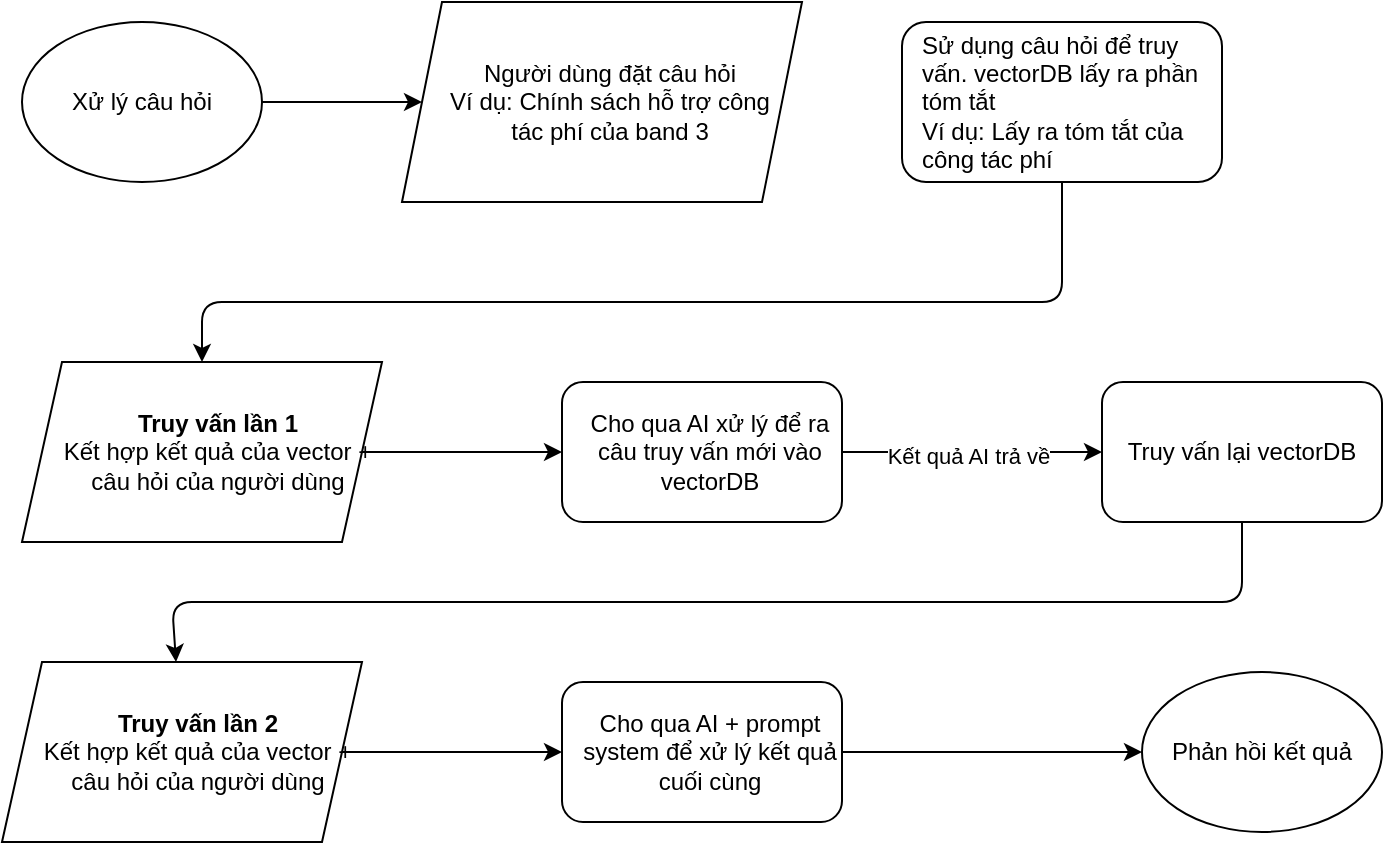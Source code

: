 <mxfile>
    <diagram id="nbjGKswmo19weLJm-hnx" name="Page-1">
        <mxGraphModel dx="1146" dy="648" grid="1" gridSize="10" guides="1" tooltips="1" connect="1" arrows="1" fold="1" page="1" pageScale="1" pageWidth="850" pageHeight="1100" math="0" shadow="0">
            <root>
                <mxCell id="0"/>
                <mxCell id="1" parent="0"/>
                <mxCell id="24" value="" style="group" vertex="1" connectable="0" parent="1">
                    <mxGeometry x="80" y="160" width="690" height="420" as="geometry"/>
                </mxCell>
                <mxCell id="3" value="Xử lý câu hỏi" style="ellipse;whiteSpace=wrap;html=1;" vertex="1" parent="24">
                    <mxGeometry x="10" y="10" width="120" height="80" as="geometry"/>
                </mxCell>
                <mxCell id="4" value="Người dùng đặt câu hỏi&lt;div&gt;Ví dụ: Chính sách hỗ trợ công tác phí của band 3&lt;/div&gt;" style="shape=parallelogram;perimeter=parallelogramPerimeter;whiteSpace=wrap;html=1;fixedSize=1;spacingLeft=16;spacingRight=8;align=center;" vertex="1" parent="24">
                    <mxGeometry x="200" width="200" height="100" as="geometry"/>
                </mxCell>
                <mxCell id="5" value="Sử dụng câu hỏi để truy vấn. vectorDB lấy ra phần tóm tắt&lt;br&gt;Ví dụ: Lấy ra tóm tắt của công tác phí" style="rounded=1;whiteSpace=wrap;html=1;align=left;spacingLeft=8;spacingRight=8;" vertex="1" parent="24">
                    <mxGeometry x="450" y="10" width="160" height="80" as="geometry"/>
                </mxCell>
                <mxCell id="7" value="&lt;b&gt;Truy vấn lần 1&lt;/b&gt;&lt;br&gt;Kết hợp kết quả của vector + câu hỏi của người dùng" style="shape=parallelogram;perimeter=parallelogramPerimeter;whiteSpace=wrap;html=1;fixedSize=1;spacingLeft=16;" vertex="1" parent="24">
                    <mxGeometry x="10" y="180" width="180" height="90" as="geometry"/>
                </mxCell>
                <mxCell id="8" value="Cho qua AI xử lý để ra câu truy vấn mới vào vectorDB" style="rounded=1;whiteSpace=wrap;html=1;spacingLeft=8;" vertex="1" parent="24">
                    <mxGeometry x="280" y="190" width="140" height="70" as="geometry"/>
                </mxCell>
                <mxCell id="9" value="" style="endArrow=classic;html=1;exitX=1;exitY=0.5;exitDx=0;exitDy=0;exitPerimeter=0;entryX=0;entryY=0.5;entryDx=0;entryDy=0;" edge="1" parent="24" source="8" target="12">
                    <mxGeometry relative="1" as="geometry">
                        <mxPoint x="410" y="220" as="sourcePoint"/>
                        <mxPoint x="520" y="220" as="targetPoint"/>
                    </mxGeometry>
                </mxCell>
                <mxCell id="10" value="Label" style="edgeLabel;resizable=0;html=1;;align=center;verticalAlign=middle;" connectable="0" vertex="1" parent="9">
                    <mxGeometry relative="1" as="geometry"/>
                </mxCell>
                <mxCell id="11" value="Kết quả AI trả về" style="edgeLabel;html=1;align=center;verticalAlign=middle;resizable=0;points=[];" vertex="1" connectable="0" parent="9">
                    <mxGeometry x="-0.03" y="-2" relative="1" as="geometry">
                        <mxPoint as="offset"/>
                    </mxGeometry>
                </mxCell>
                <mxCell id="12" value="Truy vấn lại vectorDB" style="rounded=1;whiteSpace=wrap;html=1;" vertex="1" parent="24">
                    <mxGeometry x="550" y="190" width="140" height="70" as="geometry"/>
                </mxCell>
                <mxCell id="13" value="&lt;b&gt;Truy vấn lần 2&lt;/b&gt;&lt;br&gt;Kết hợp kết quả của vector + câu hỏi của người dùng" style="shape=parallelogram;perimeter=parallelogramPerimeter;whiteSpace=wrap;html=1;fixedSize=1;spacingLeft=16;" vertex="1" parent="24">
                    <mxGeometry y="330" width="180" height="90" as="geometry"/>
                </mxCell>
                <mxCell id="15" value="" style="endArrow=classic;html=1;entryX=0.5;entryY=0;entryDx=0;entryDy=0;exitX=0.5;exitY=1;exitDx=0;exitDy=0;" edge="1" parent="24" source="5" target="7">
                    <mxGeometry width="50" height="50" relative="1" as="geometry">
                        <mxPoint x="260" y="170" as="sourcePoint"/>
                        <mxPoint x="310" y="120" as="targetPoint"/>
                        <Array as="points">
                            <mxPoint x="530" y="150"/>
                            <mxPoint x="100" y="150"/>
                        </Array>
                    </mxGeometry>
                </mxCell>
                <mxCell id="16" value="" style="endArrow=classic;html=1;entryX=0;entryY=0.5;entryDx=0;entryDy=0;exitX=1;exitY=0.5;exitDx=0;exitDy=0;" edge="1" parent="24" source="7" target="8">
                    <mxGeometry width="50" height="50" relative="1" as="geometry">
                        <mxPoint x="170" y="260" as="sourcePoint"/>
                        <mxPoint x="220" y="210" as="targetPoint"/>
                    </mxGeometry>
                </mxCell>
                <mxCell id="17" value="" style="endArrow=classic;html=1;exitX=0.5;exitY=1;exitDx=0;exitDy=0;" edge="1" parent="24" source="12" target="13">
                    <mxGeometry width="50" height="50" relative="1" as="geometry">
                        <mxPoint x="515" y="240" as="sourcePoint"/>
                        <mxPoint x="85" y="330" as="targetPoint"/>
                        <Array as="points">
                            <mxPoint x="620" y="300"/>
                            <mxPoint x="85" y="300"/>
                        </Array>
                    </mxGeometry>
                </mxCell>
                <mxCell id="19" value="Cho qua AI + prompt system để xử lý kết quả cuối cùng" style="rounded=1;whiteSpace=wrap;html=1;spacingLeft=8;" vertex="1" parent="24">
                    <mxGeometry x="280" y="340" width="140" height="70" as="geometry"/>
                </mxCell>
                <mxCell id="20" value="" style="endArrow=classic;html=1;entryX=0;entryY=0.5;entryDx=0;entryDy=0;exitX=1;exitY=0.5;exitDx=0;exitDy=0;" edge="1" parent="24" source="13" target="19">
                    <mxGeometry width="50" height="50" relative="1" as="geometry">
                        <mxPoint x="170" y="374.5" as="sourcePoint"/>
                        <mxPoint x="270" y="374.5" as="targetPoint"/>
                    </mxGeometry>
                </mxCell>
                <mxCell id="21" value="" style="endArrow=classic;html=1;entryX=0;entryY=0.5;entryDx=0;entryDy=0;exitX=1;exitY=0.5;exitDx=0;exitDy=0;" edge="1" parent="24" source="3" target="4">
                    <mxGeometry width="50" height="50" relative="1" as="geometry">
                        <mxPoint x="150" y="70" as="sourcePoint"/>
                        <mxPoint x="200" y="20" as="targetPoint"/>
                    </mxGeometry>
                </mxCell>
                <mxCell id="22" value="Phản hồi kết quả" style="ellipse;whiteSpace=wrap;html=1;" vertex="1" parent="24">
                    <mxGeometry x="570" y="335" width="120" height="80" as="geometry"/>
                </mxCell>
                <mxCell id="23" value="" style="endArrow=classic;html=1;entryX=0;entryY=0.5;entryDx=0;entryDy=0;exitX=1;exitY=0.5;exitDx=0;exitDy=0;" edge="1" parent="24" source="19" target="22">
                    <mxGeometry width="50" height="50" relative="1" as="geometry">
                        <mxPoint x="460" y="390" as="sourcePoint"/>
                        <mxPoint x="510" y="340" as="targetPoint"/>
                    </mxGeometry>
                </mxCell>
            </root>
        </mxGraphModel>
    </diagram>
</mxfile>